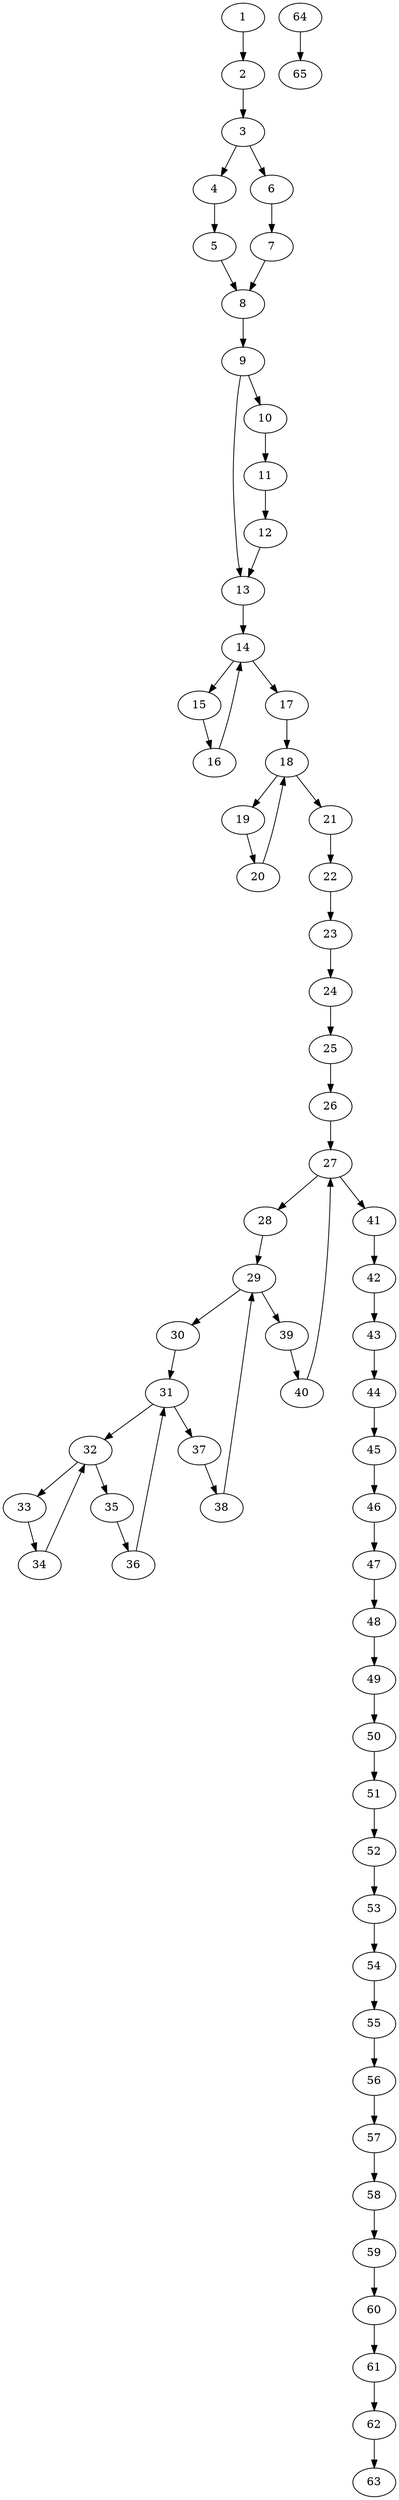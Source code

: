 digraph grafoCompleto {
	1->2;
	2->3;
	3->4;
	3->6;
	4->5;
	5->8;
	6->7;
	7->8;
	8->9;
	9->10;
	9->13;
	10->11;
	11->12;
	12->13;
	13->14;
	14->15;
	14->17;
	15->16;
	16->14;
	17->18;
	18->19;
	18->21;
	19->20;
	20->18;
	21->22;
	22->23;
	23->24;
	24->25;
	25->26;
	26->27;
	27->28;
	27->41;
	28->29;
	29->30;
	29->39;
	30->31;
	31->32;
	31->37;
	32->33;
	32->35;
	33->34;
	34->32;
	35->36;
	36->31;
	37->38;
	38->29;
	39->40;
	40->27;
	41->42;
	42->43;
	43->44;
	44->45;
	45->46;
	46->47;
	47->48;
	48->49;
	49->50;
	50->51;
	51->52;
	52->53;
	53->54;
	54->55;
	55->56;
	56->57;
	57->58;
	58->59;
	59->60;
	60->61;
	61->62;
	62->63;
	64->65;
	}